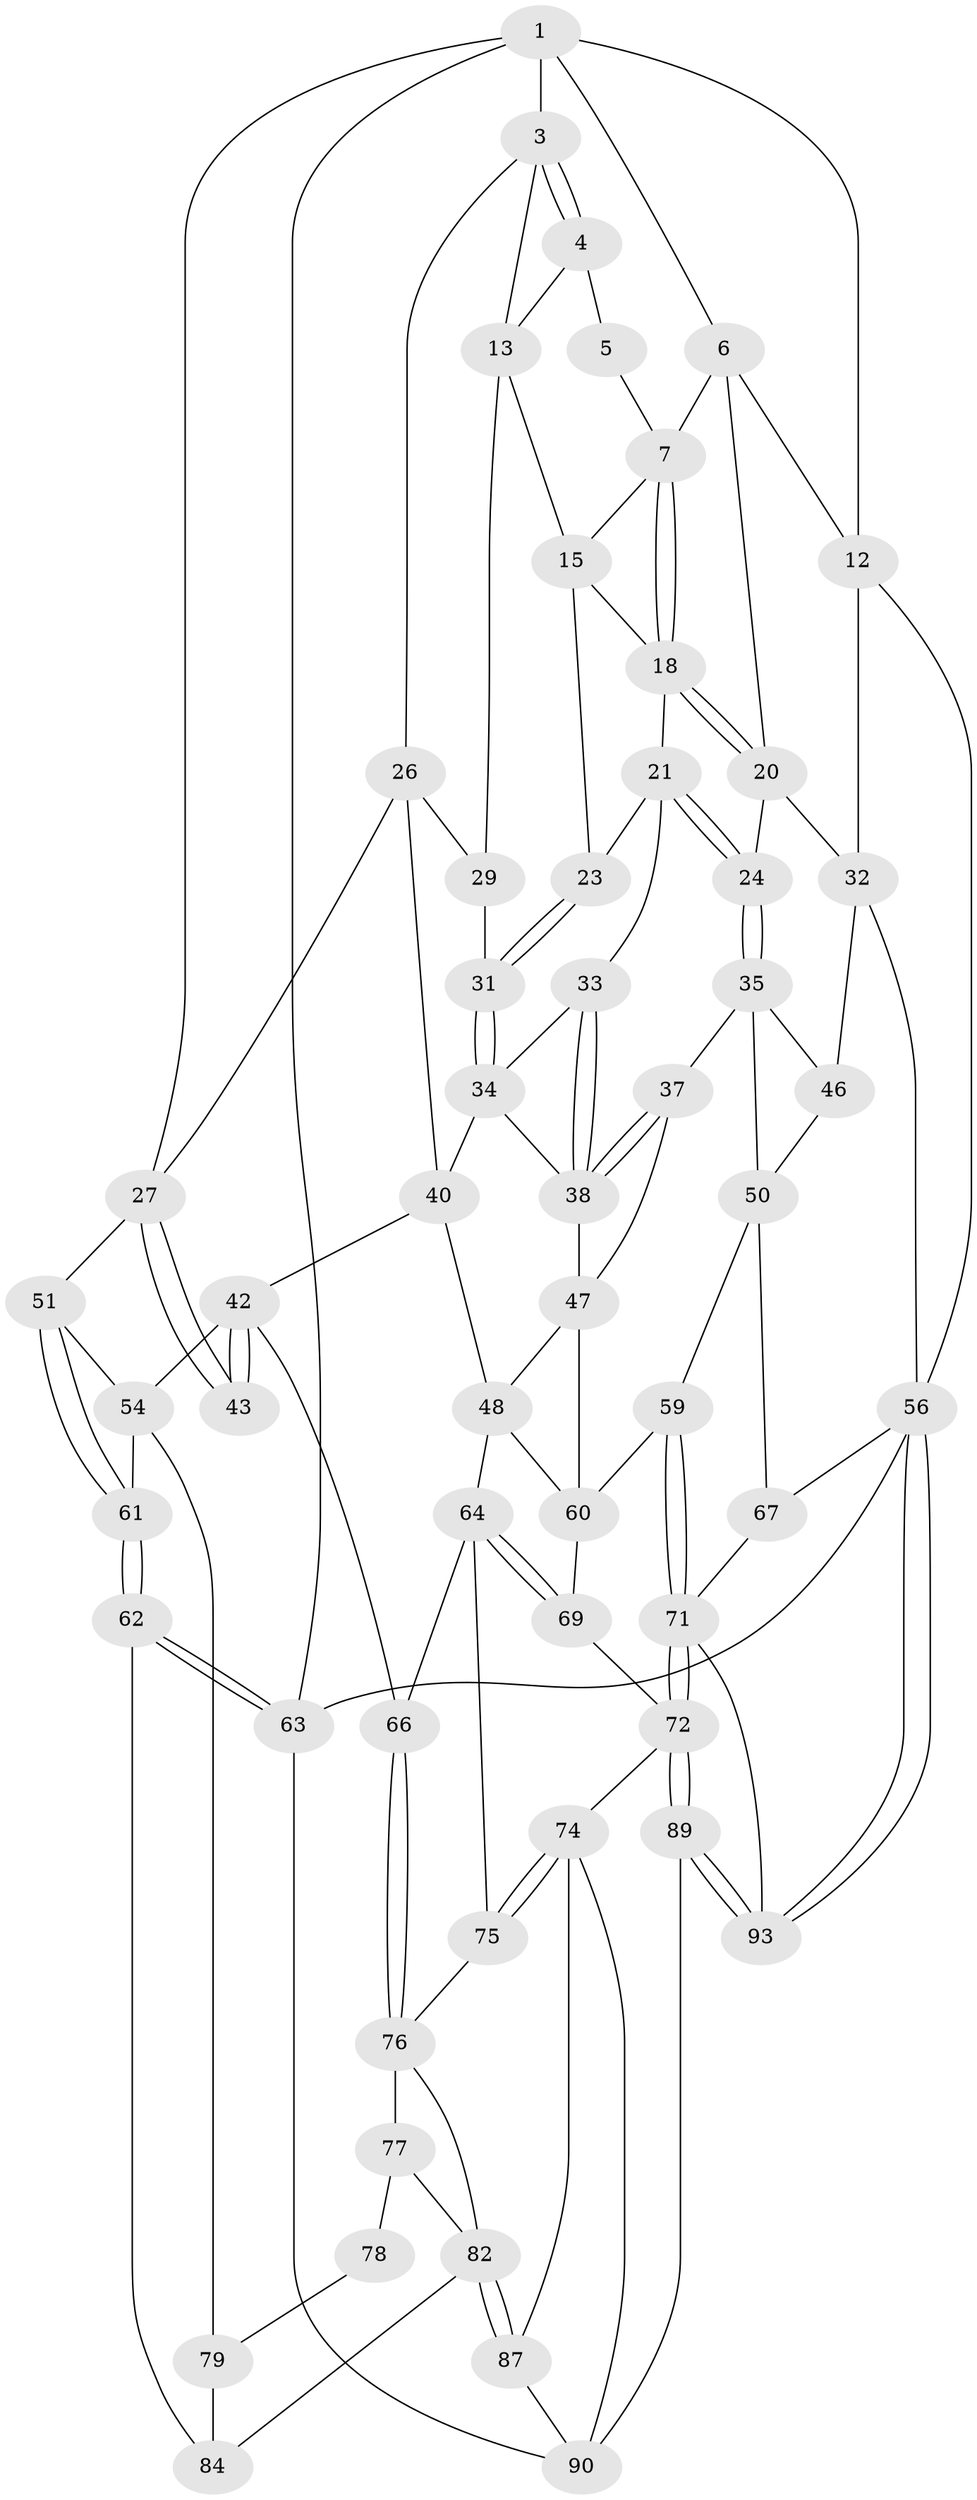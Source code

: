 // original degree distribution, {3: 0.03225806451612903, 5: 0.5053763440860215, 4: 0.23655913978494625, 6: 0.22580645161290322}
// Generated by graph-tools (version 1.1) at 2025/42/03/06/25 10:42:26]
// undirected, 57 vertices, 124 edges
graph export_dot {
graph [start="1"]
  node [color=gray90,style=filled];
  1 [pos="+0.7213734816803322+0",super="+2"];
  3 [pos="+0.029985933903399313+0",super="+14"];
  4 [pos="+0.2795181916846467+0",super="+10"];
  5 [pos="+0.6554737253549309+0",super="+9"];
  6 [pos="+0.7882578723428365+0.015532427576844038",super="+11"];
  7 [pos="+0.6515322689868086+0.15917304913232688",super="+8"];
  12 [pos="+1+0.032496169110867994"];
  13 [pos="+0.41769557103675864+0.17584571662387805",super="+17"];
  15 [pos="+0.5374693307555654+0.2345597871502037",super="+16"];
  18 [pos="+0.6566717699666705+0.16661243808737056",super="+19"];
  20 [pos="+0.8420797879727385+0.2504255200138977",super="+25"];
  21 [pos="+0.7053894295794749+0.3366631213001465",super="+22"];
  23 [pos="+0.5510724576927177+0.30954866060163644"];
  24 [pos="+0.8049481598982772+0.36758546065113723"];
  26 [pos="+0.21237049222190485+0.21897022802078697",super="+30"];
  27 [pos="+0.06646876688853481+0.3573060510323011",super="+28"];
  29 [pos="+0.4474418000973224+0.26840034978358157"];
  31 [pos="+0.4974534195983375+0.4036485388842313"];
  32 [pos="+1+0.36419183656132426",super="+45"];
  33 [pos="+0.5864191689236472+0.37908569150348415"];
  34 [pos="+0.5082457182993674+0.4417151162972902",super="+39"];
  35 [pos="+0.8046636292961615+0.40931320193505705",super="+36"];
  37 [pos="+0.668246120493503+0.5363930723881233"];
  38 [pos="+0.6527241356928407+0.5276707813388348",super="+44"];
  40 [pos="+0.3278724112882196+0.5010682137157259",super="+41"];
  42 [pos="+0.28485534901240894+0.488244983988295",super="+53"];
  43 [pos="+0.1909441998300713+0.4723249368408215"];
  46 [pos="+1+0.502749491890156"];
  47 [pos="+0.5083882154166736+0.5784892912765959",super="+55"];
  48 [pos="+0.415313426149276+0.6144869051426742",super="+49"];
  50 [pos="+0.8726483281464478+0.6056602130452626",super="+58"];
  51 [pos="+0+0.5384216144096724",super="+52"];
  54 [pos="+0.06259581321655516+0.6621758489516466",super="+70"];
  56 [pos="+1+1",super="+57"];
  59 [pos="+0.727170860249266+0.685010503537042"];
  60 [pos="+0.6537174412169281+0.6514908806447391",super="+68"];
  61 [pos="+0+0.701466640362498"];
  62 [pos="+0+0.8461277706285362",super="+88"];
  63 [pos="+0+1",super="+92"];
  64 [pos="+0.39088209700388477+0.6266461826379873",super="+65"];
  66 [pos="+0.20658485068833984+0.7501776672916268"];
  67 [pos="+0.9442297305757157+0.760153335644672"];
  69 [pos="+0.5302200699703041+0.8480992791392106"];
  71 [pos="+0.723763529480019+0.876416873983417",super="+80"];
  72 [pos="+0.5812283830294341+0.9128949546704314",super="+73"];
  74 [pos="+0.4621510531147491+0.8606523064367613",super="+86"];
  75 [pos="+0.3646833864136206+0.8268115924313264"];
  76 [pos="+0.20579809292118176+0.7566662629323124",super="+81"];
  77 [pos="+0.17928216108995224+0.7882943843585506"];
  78 [pos="+0.16954203491644607+0.7963998531958315"];
  79 [pos="+0+0.754083706797836",super="+85"];
  82 [pos="+0.2600184286453365+0.9360559085352778",super="+83"];
  84 [pos="+0.12023057353740203+0.91993801152625"];
  87 [pos="+0.28712197697784825+0.9824168078220578"];
  89 [pos="+0.5851194494189048+1"];
  90 [pos="+0.2959124683309888+1",super="+91"];
  93 [pos="+0.9296500342319352+1"];
  1 -- 6;
  1 -- 12;
  1 -- 3;
  1 -- 27;
  1 -- 63;
  3 -- 4;
  3 -- 4;
  3 -- 26;
  3 -- 13;
  4 -- 5 [weight=2];
  4 -- 13;
  5 -- 7;
  6 -- 7;
  6 -- 12;
  6 -- 20;
  7 -- 18;
  7 -- 18;
  7 -- 15;
  12 -- 32;
  12 -- 56;
  13 -- 29;
  13 -- 15;
  15 -- 23;
  15 -- 18;
  18 -- 20;
  18 -- 20;
  18 -- 21;
  20 -- 24;
  20 -- 32;
  21 -- 24;
  21 -- 24;
  21 -- 33;
  21 -- 23;
  23 -- 31;
  23 -- 31;
  24 -- 35;
  24 -- 35;
  26 -- 27;
  26 -- 29;
  26 -- 40;
  27 -- 43;
  27 -- 43;
  27 -- 51;
  29 -- 31;
  31 -- 34;
  31 -- 34;
  32 -- 56;
  32 -- 46;
  33 -- 34;
  33 -- 38;
  33 -- 38;
  34 -- 40;
  34 -- 38;
  35 -- 46;
  35 -- 50;
  35 -- 37;
  37 -- 38;
  37 -- 38;
  37 -- 47;
  38 -- 47;
  40 -- 48;
  40 -- 42;
  42 -- 43;
  42 -- 43;
  42 -- 66;
  42 -- 54;
  46 -- 50;
  47 -- 48;
  47 -- 60;
  48 -- 60;
  48 -- 64;
  50 -- 59;
  50 -- 67;
  51 -- 61;
  51 -- 61;
  51 -- 54;
  54 -- 61;
  54 -- 79;
  56 -- 93;
  56 -- 93;
  56 -- 63;
  56 -- 67;
  59 -- 60;
  59 -- 71;
  59 -- 71;
  60 -- 69;
  61 -- 62;
  61 -- 62;
  62 -- 63 [weight=2];
  62 -- 63;
  62 -- 84;
  63 -- 90;
  64 -- 69;
  64 -- 69;
  64 -- 66;
  64 -- 75;
  66 -- 76;
  66 -- 76;
  67 -- 71;
  69 -- 72;
  71 -- 72;
  71 -- 72;
  71 -- 93;
  72 -- 89;
  72 -- 89;
  72 -- 74;
  74 -- 75;
  74 -- 75;
  74 -- 90;
  74 -- 87;
  75 -- 76;
  76 -- 77;
  76 -- 82;
  77 -- 78;
  77 -- 82;
  78 -- 79 [weight=2];
  79 -- 84;
  82 -- 87;
  82 -- 87;
  82 -- 84;
  87 -- 90;
  89 -- 90;
  89 -- 93;
  89 -- 93;
}
